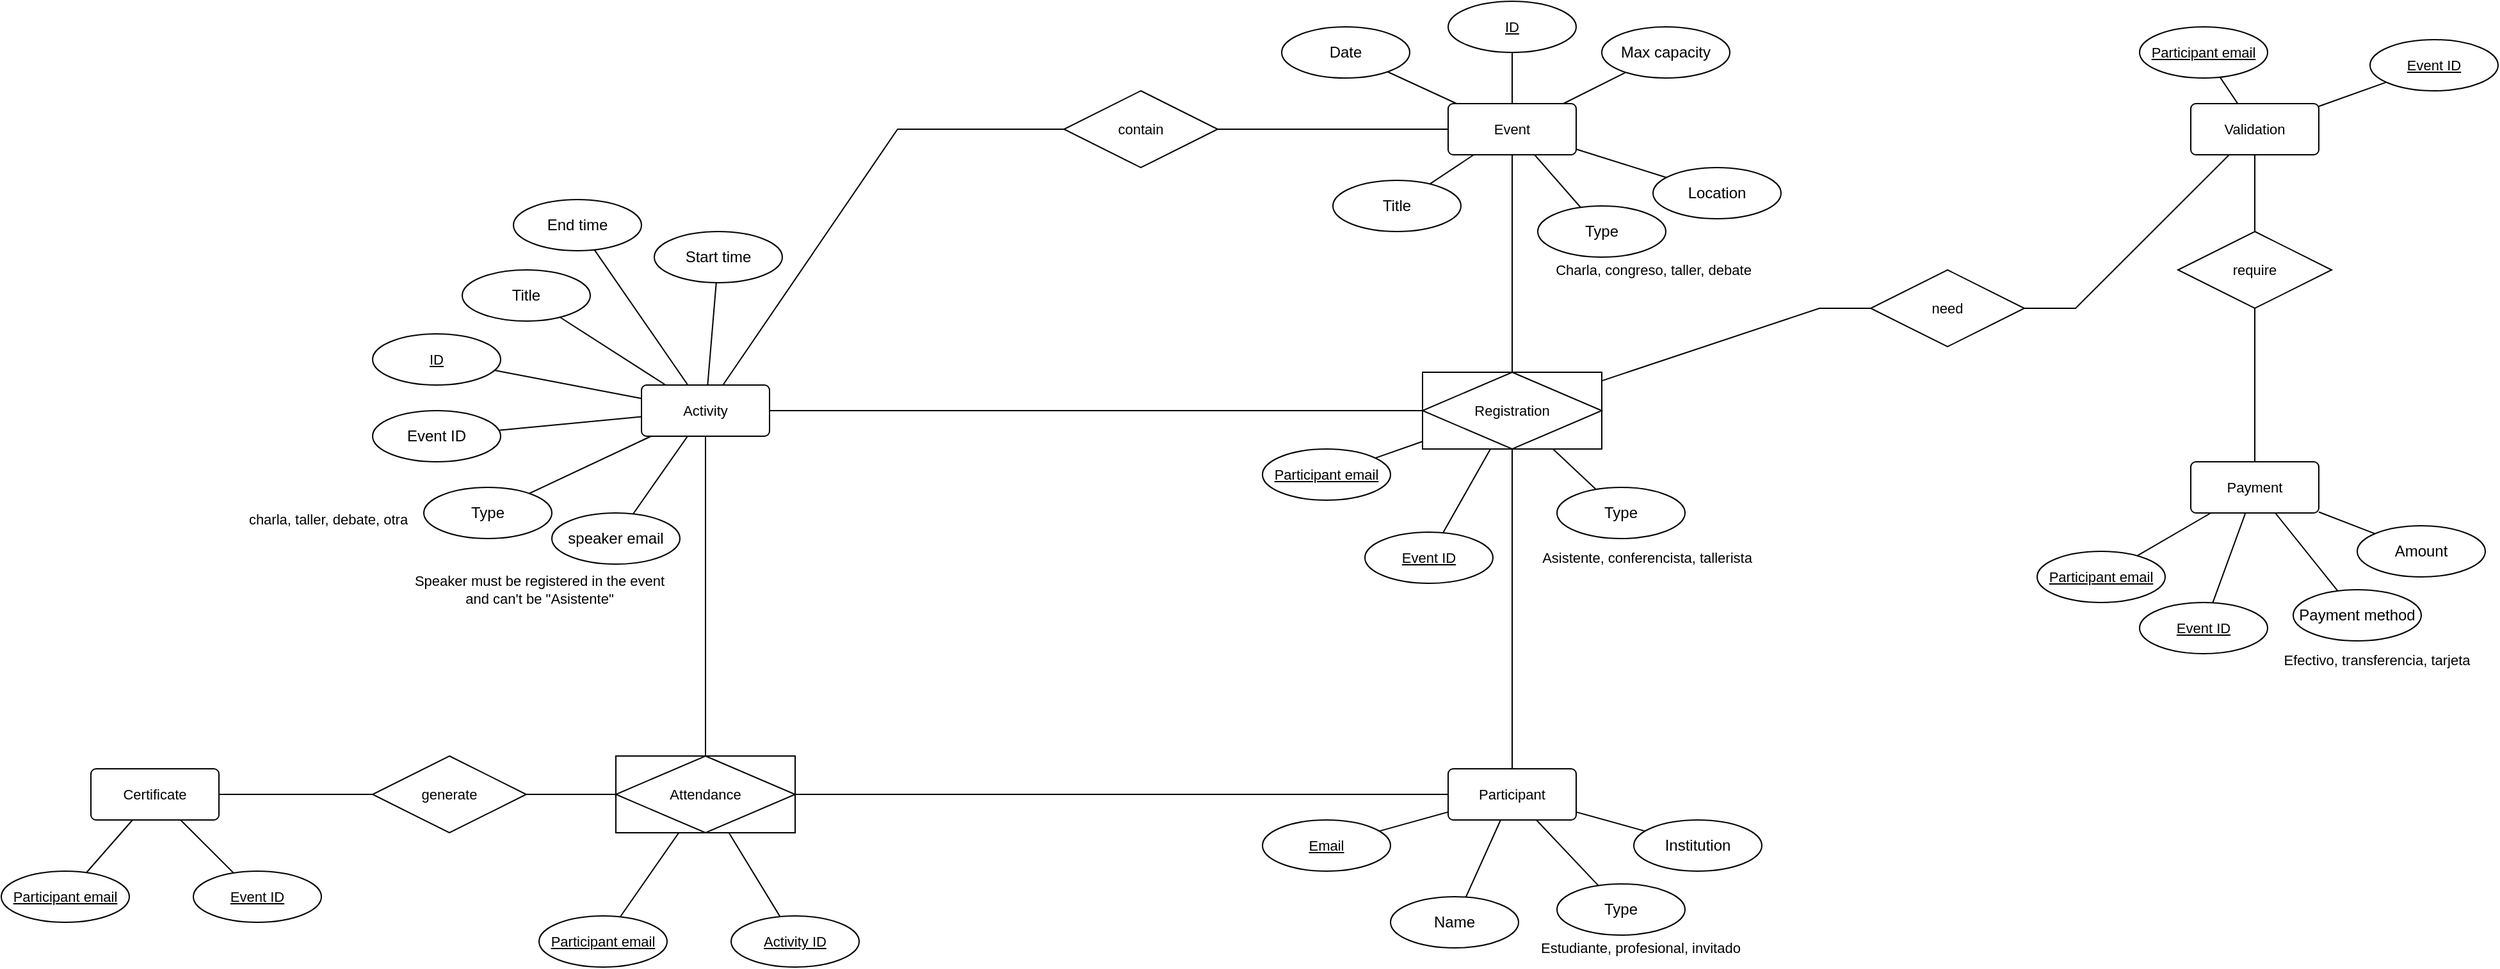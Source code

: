 <mxfile version="28.0.7">
  <diagram name="Page-1" id="Zs8JLqXkWS_fKTMOKzi8">
    <mxGraphModel dx="3380" dy="1585" grid="1" gridSize="10" guides="1" tooltips="1" connect="1" arrows="1" fold="1" page="0" pageScale="1" pageWidth="850" pageHeight="1100" background="none" math="0" shadow="0">
      <root>
        <mxCell id="0" />
        <mxCell id="1" parent="0" />
        <mxCell id="apZ8fM4jxQRGSBfBGcnw-9" value="" style="edgeStyle=none;shape=connector;rounded=0;orthogonalLoop=1;jettySize=auto;html=1;strokeColor=default;align=center;verticalAlign=middle;fontFamily=Helvetica;fontSize=11;fontColor=default;labelBackgroundColor=default;endArrow=none;endFill=0;" parent="1" source="WImfU_dd1n3G5y7PO6gI-1" target="apZ8fM4jxQRGSBfBGcnw-15" edge="1">
          <mxGeometry relative="1" as="geometry">
            <mxPoint x="48.54" y="-40" as="targetPoint" />
          </mxGeometry>
        </mxCell>
        <mxCell id="WImfU_dd1n3G5y7PO6gI-1" value="Title" style="ellipse;whiteSpace=wrap;html=1;align=center;" parent="1" vertex="1">
          <mxGeometry x="-90" y="-20" width="100" height="40" as="geometry" />
        </mxCell>
        <mxCell id="apZ8fM4jxQRGSBfBGcnw-7" style="rounded=0;orthogonalLoop=1;jettySize=auto;html=1;endArrow=none;endFill=0;" parent="1" source="apZ8fM4jxQRGSBfBGcnw-2" target="apZ8fM4jxQRGSBfBGcnw-15" edge="1">
          <mxGeometry relative="1" as="geometry">
            <mxPoint x="28.182" y="-40" as="targetPoint" />
          </mxGeometry>
        </mxCell>
        <mxCell id="apZ8fM4jxQRGSBfBGcnw-2" value="Date" style="ellipse;whiteSpace=wrap;html=1;align=center;" parent="1" vertex="1">
          <mxGeometry x="-130" y="-140" width="100" height="40" as="geometry" />
        </mxCell>
        <mxCell id="apZ8fM4jxQRGSBfBGcnw-10" style="edgeStyle=none;shape=connector;rounded=0;orthogonalLoop=1;jettySize=auto;html=1;strokeColor=default;align=center;verticalAlign=middle;fontFamily=Helvetica;fontSize=11;fontColor=default;labelBackgroundColor=default;endArrow=none;endFill=0;" parent="1" source="apZ8fM4jxQRGSBfBGcnw-3" target="apZ8fM4jxQRGSBfBGcnw-15" edge="1">
          <mxGeometry relative="1" as="geometry">
            <mxPoint x="65.385" y="-40" as="targetPoint" />
          </mxGeometry>
        </mxCell>
        <mxCell id="apZ8fM4jxQRGSBfBGcnw-3" value="Type" style="ellipse;whiteSpace=wrap;html=1;align=center;" parent="1" vertex="1">
          <mxGeometry x="70" width="100" height="40" as="geometry" />
        </mxCell>
        <mxCell id="apZ8fM4jxQRGSBfBGcnw-11" style="edgeStyle=none;shape=connector;rounded=0;orthogonalLoop=1;jettySize=auto;html=1;strokeColor=default;align=center;verticalAlign=middle;fontFamily=Helvetica;fontSize=11;fontColor=default;labelBackgroundColor=default;endArrow=none;endFill=0;" parent="1" source="apZ8fM4jxQRGSBfBGcnw-4" target="apZ8fM4jxQRGSBfBGcnw-15" edge="1">
          <mxGeometry relative="1" as="geometry">
            <mxPoint x="92.5" y="-40" as="targetPoint" />
          </mxGeometry>
        </mxCell>
        <mxCell id="apZ8fM4jxQRGSBfBGcnw-4" value="Location" style="ellipse;whiteSpace=wrap;html=1;align=center;" parent="1" vertex="1">
          <mxGeometry x="160" y="-30" width="100" height="40" as="geometry" />
        </mxCell>
        <mxCell id="apZ8fM4jxQRGSBfBGcnw-12" style="edgeStyle=none;shape=connector;rounded=0;orthogonalLoop=1;jettySize=auto;html=1;strokeColor=default;align=center;verticalAlign=middle;fontFamily=Helvetica;fontSize=11;fontColor=default;labelBackgroundColor=default;endArrow=none;endFill=0;" parent="1" source="apZ8fM4jxQRGSBfBGcnw-5" target="apZ8fM4jxQRGSBfBGcnw-15" edge="1">
          <mxGeometry relative="1" as="geometry">
            <mxPoint x="100" y="-54.444" as="targetPoint" />
          </mxGeometry>
        </mxCell>
        <mxCell id="apZ8fM4jxQRGSBfBGcnw-5" value="Max capacity" style="ellipse;whiteSpace=wrap;html=1;align=center;" parent="1" vertex="1">
          <mxGeometry x="120" y="-140" width="100" height="40" as="geometry" />
        </mxCell>
        <mxCell id="apZ8fM4jxQRGSBfBGcnw-14" style="edgeStyle=none;shape=connector;rounded=0;orthogonalLoop=1;jettySize=auto;html=1;strokeColor=default;align=center;verticalAlign=middle;fontFamily=Helvetica;fontSize=11;fontColor=default;labelBackgroundColor=default;endArrow=none;endFill=0;" parent="1" source="apZ8fM4jxQRGSBfBGcnw-13" target="apZ8fM4jxQRGSBfBGcnw-15" edge="1">
          <mxGeometry relative="1" as="geometry">
            <mxPoint y="-44.211" as="targetPoint" />
          </mxGeometry>
        </mxCell>
        <mxCell id="apZ8fM4jxQRGSBfBGcnw-13" value="ID" style="ellipse;whiteSpace=wrap;html=1;align=center;fontStyle=4;fontFamily=Helvetica;fontSize=11;fontColor=default;labelBackgroundColor=default;" parent="1" vertex="1">
          <mxGeometry y="-160" width="100" height="40" as="geometry" />
        </mxCell>
        <mxCell id="apZ8fM4jxQRGSBfBGcnw-15" value="Event" style="rounded=1;arcSize=10;whiteSpace=wrap;html=1;align=center;fontFamily=Helvetica;fontSize=11;fontColor=default;labelBackgroundColor=default;" parent="1" vertex="1">
          <mxGeometry y="-80" width="100" height="40" as="geometry" />
        </mxCell>
        <mxCell id="SspQMUooTmGPFG4ViaUb-3" style="edgeStyle=none;shape=connector;rounded=0;orthogonalLoop=1;jettySize=auto;html=1;strokeColor=default;align=center;verticalAlign=middle;fontFamily=Helvetica;fontSize=11;fontColor=default;labelBackgroundColor=default;endArrow=none;endFill=0;" edge="1" parent="1" source="apZ8fM4jxQRGSBfBGcnw-16" target="SspQMUooTmGPFG4ViaUb-5">
          <mxGeometry relative="1" as="geometry">
            <mxPoint x="-233.38" y="478.31" as="targetPoint" />
          </mxGeometry>
        </mxCell>
        <mxCell id="SspQMUooTmGPFG4ViaUb-12" style="edgeStyle=none;shape=connector;rounded=0;orthogonalLoop=1;jettySize=auto;html=1;strokeColor=default;align=center;verticalAlign=middle;fontFamily=Helvetica;fontSize=11;fontColor=default;labelBackgroundColor=default;endArrow=none;endFill=0;" edge="1" parent="1" source="apZ8fM4jxQRGSBfBGcnw-16" target="apZ8fM4jxQRGSBfBGcnw-33">
          <mxGeometry relative="1" as="geometry" />
        </mxCell>
        <mxCell id="apZ8fM4jxQRGSBfBGcnw-16" value="Participant" style="rounded=1;arcSize=10;whiteSpace=wrap;html=1;align=center;fontFamily=Helvetica;fontSize=11;fontColor=default;labelBackgroundColor=default;" parent="1" vertex="1">
          <mxGeometry y="440" width="100" height="40" as="geometry" />
        </mxCell>
        <mxCell id="apZ8fM4jxQRGSBfBGcnw-20" style="edgeStyle=none;shape=connector;rounded=0;orthogonalLoop=1;jettySize=auto;html=1;strokeColor=default;align=center;verticalAlign=middle;fontFamily=Helvetica;fontSize=11;fontColor=default;labelBackgroundColor=default;endArrow=none;endFill=0;" parent="1" source="apZ8fM4jxQRGSBfBGcnw-17" target="apZ8fM4jxQRGSBfBGcnw-16" edge="1">
          <mxGeometry relative="1" as="geometry" />
        </mxCell>
        <mxCell id="apZ8fM4jxQRGSBfBGcnw-17" value="Email" style="ellipse;whiteSpace=wrap;html=1;align=center;fontStyle=4;fontFamily=Helvetica;fontSize=11;fontColor=default;labelBackgroundColor=default;" parent="1" vertex="1">
          <mxGeometry x="-145" y="480" width="100" height="40" as="geometry" />
        </mxCell>
        <mxCell id="apZ8fM4jxQRGSBfBGcnw-19" style="edgeStyle=none;shape=connector;rounded=0;orthogonalLoop=1;jettySize=auto;html=1;strokeColor=default;align=center;verticalAlign=middle;fontFamily=Helvetica;fontSize=11;fontColor=default;labelBackgroundColor=default;endArrow=none;endFill=0;" parent="1" source="apZ8fM4jxQRGSBfBGcnw-18" target="apZ8fM4jxQRGSBfBGcnw-16" edge="1">
          <mxGeometry relative="1" as="geometry" />
        </mxCell>
        <mxCell id="apZ8fM4jxQRGSBfBGcnw-18" value="Type" style="ellipse;whiteSpace=wrap;html=1;align=center;" parent="1" vertex="1">
          <mxGeometry x="85" y="530" width="100" height="40" as="geometry" />
        </mxCell>
        <mxCell id="apZ8fM4jxQRGSBfBGcnw-25" value="" style="edgeStyle=none;shape=connector;rounded=0;orthogonalLoop=1;jettySize=auto;html=1;strokeColor=default;align=center;verticalAlign=middle;fontFamily=Helvetica;fontSize=11;fontColor=default;labelBackgroundColor=default;endArrow=none;endFill=0;" parent="1" source="apZ8fM4jxQRGSBfBGcnw-21" target="apZ8fM4jxQRGSBfBGcnw-16" edge="1">
          <mxGeometry relative="1" as="geometry" />
        </mxCell>
        <mxCell id="apZ8fM4jxQRGSBfBGcnw-21" value="Institution" style="ellipse;whiteSpace=wrap;html=1;align=center;" parent="1" vertex="1">
          <mxGeometry x="145" y="480" width="100" height="40" as="geometry" />
        </mxCell>
        <mxCell id="apZ8fM4jxQRGSBfBGcnw-23" value="" style="edgeStyle=none;shape=connector;rounded=0;orthogonalLoop=1;jettySize=auto;html=1;strokeColor=default;align=center;verticalAlign=middle;fontFamily=Helvetica;fontSize=11;fontColor=default;labelBackgroundColor=default;endArrow=none;endFill=0;" parent="1" source="apZ8fM4jxQRGSBfBGcnw-22" target="apZ8fM4jxQRGSBfBGcnw-16" edge="1">
          <mxGeometry relative="1" as="geometry" />
        </mxCell>
        <mxCell id="apZ8fM4jxQRGSBfBGcnw-22" value="Name" style="ellipse;whiteSpace=wrap;html=1;align=center;" parent="1" vertex="1">
          <mxGeometry x="-45" y="540" width="100" height="40" as="geometry" />
        </mxCell>
        <mxCell id="apZ8fM4jxQRGSBfBGcnw-29" style="edgeStyle=none;shape=connector;rounded=0;orthogonalLoop=1;jettySize=auto;html=1;strokeColor=default;align=center;verticalAlign=middle;fontFamily=Helvetica;fontSize=11;fontColor=default;labelBackgroundColor=default;endArrow=none;endFill=0;" parent="1" source="apZ8fM4jxQRGSBfBGcnw-27" target="apZ8fM4jxQRGSBfBGcnw-33" edge="1">
          <mxGeometry relative="1" as="geometry">
            <mxPoint x="-7.5" y="298.519" as="targetPoint" />
          </mxGeometry>
        </mxCell>
        <mxCell id="apZ8fM4jxQRGSBfBGcnw-27" value="Participant email" style="ellipse;whiteSpace=wrap;html=1;align=center;fontStyle=4;fontFamily=Helvetica;fontSize=11;fontColor=default;labelBackgroundColor=default;" parent="1" vertex="1">
          <mxGeometry x="-145" y="190" width="100" height="40" as="geometry" />
        </mxCell>
        <mxCell id="apZ8fM4jxQRGSBfBGcnw-30" style="edgeStyle=none;shape=connector;rounded=0;orthogonalLoop=1;jettySize=auto;html=1;strokeColor=default;align=center;verticalAlign=middle;fontFamily=Helvetica;fontSize=11;fontColor=default;labelBackgroundColor=default;endArrow=none;endFill=0;" parent="1" source="apZ8fM4jxQRGSBfBGcnw-28" target="apZ8fM4jxQRGSBfBGcnw-33" edge="1">
          <mxGeometry relative="1" as="geometry">
            <mxPoint x="42.5" y="300" as="targetPoint" />
          </mxGeometry>
        </mxCell>
        <mxCell id="apZ8fM4jxQRGSBfBGcnw-28" value="Event ID" style="ellipse;whiteSpace=wrap;html=1;align=center;fontStyle=4;fontFamily=Helvetica;fontSize=11;fontColor=default;labelBackgroundColor=default;" parent="1" vertex="1">
          <mxGeometry x="-65" y="255" width="100" height="40" as="geometry" />
        </mxCell>
        <mxCell id="apZ8fM4jxQRGSBfBGcnw-32" style="edgeStyle=none;shape=connector;rounded=0;orthogonalLoop=1;jettySize=auto;html=1;strokeColor=default;align=center;verticalAlign=middle;fontFamily=Helvetica;fontSize=11;fontColor=default;labelBackgroundColor=default;endArrow=none;endFill=0;" parent="1" source="apZ8fM4jxQRGSBfBGcnw-31" target="apZ8fM4jxQRGSBfBGcnw-33" edge="1">
          <mxGeometry relative="1" as="geometry">
            <mxPoint x="92.5" y="294.286" as="targetPoint" />
          </mxGeometry>
        </mxCell>
        <mxCell id="apZ8fM4jxQRGSBfBGcnw-31" value="Type" style="ellipse;whiteSpace=wrap;html=1;align=center;" parent="1" vertex="1">
          <mxGeometry x="85" y="220" width="100" height="40" as="geometry" />
        </mxCell>
        <mxCell id="SspQMUooTmGPFG4ViaUb-13" style="edgeStyle=none;shape=connector;rounded=0;orthogonalLoop=1;jettySize=auto;html=1;strokeColor=default;align=center;verticalAlign=middle;fontFamily=Helvetica;fontSize=11;fontColor=default;labelBackgroundColor=default;endArrow=none;endFill=0;" edge="1" parent="1" source="apZ8fM4jxQRGSBfBGcnw-33" target="apZ8fM4jxQRGSBfBGcnw-15">
          <mxGeometry relative="1" as="geometry" />
        </mxCell>
        <mxCell id="SspQMUooTmGPFG4ViaUb-20" style="edgeStyle=none;shape=connector;rounded=0;orthogonalLoop=1;jettySize=auto;html=1;strokeColor=default;align=center;verticalAlign=middle;fontFamily=Helvetica;fontSize=11;fontColor=default;labelBackgroundColor=default;endArrow=none;endFill=0;" edge="1" parent="1" source="apZ8fM4jxQRGSBfBGcnw-33" target="SspQMUooTmGPFG4ViaUb-18">
          <mxGeometry relative="1" as="geometry">
            <Array as="points">
              <mxPoint x="290" y="80" />
            </Array>
          </mxGeometry>
        </mxCell>
        <mxCell id="apZ8fM4jxQRGSBfBGcnw-33" value="Registration" style="shape=associativeEntity;whiteSpace=wrap;html=1;align=center;fontFamily=Helvetica;fontSize=11;fontColor=default;labelBackgroundColor=default;" parent="1" vertex="1">
          <mxGeometry x="-20" y="130" width="140" height="60" as="geometry" />
        </mxCell>
        <mxCell id="apZ8fM4jxQRGSBfBGcnw-34" value="Payment" style="rounded=1;arcSize=10;whiteSpace=wrap;html=1;align=center;fontFamily=Helvetica;fontSize=11;fontColor=default;labelBackgroundColor=default;" parent="1" vertex="1">
          <mxGeometry x="580" y="200" width="100" height="40" as="geometry" />
        </mxCell>
        <mxCell id="apZ8fM4jxQRGSBfBGcnw-36" style="edgeStyle=none;shape=connector;rounded=0;orthogonalLoop=1;jettySize=auto;html=1;strokeColor=default;align=center;verticalAlign=middle;fontFamily=Helvetica;fontSize=11;fontColor=default;labelBackgroundColor=default;endArrow=none;endFill=0;" parent="1" source="apZ8fM4jxQRGSBfBGcnw-35" target="apZ8fM4jxQRGSBfBGcnw-34" edge="1">
          <mxGeometry relative="1" as="geometry" />
        </mxCell>
        <mxCell id="apZ8fM4jxQRGSBfBGcnw-35" value="Participant email" style="ellipse;whiteSpace=wrap;html=1;align=center;fontStyle=4;fontFamily=Helvetica;fontSize=11;fontColor=default;labelBackgroundColor=default;" parent="1" vertex="1">
          <mxGeometry x="460" y="270" width="100" height="40" as="geometry" />
        </mxCell>
        <mxCell id="apZ8fM4jxQRGSBfBGcnw-38" style="edgeStyle=none;shape=connector;rounded=0;orthogonalLoop=1;jettySize=auto;html=1;strokeColor=default;align=center;verticalAlign=middle;fontFamily=Helvetica;fontSize=11;fontColor=default;labelBackgroundColor=default;endArrow=none;endFill=0;" parent="1" source="apZ8fM4jxQRGSBfBGcnw-37" target="apZ8fM4jxQRGSBfBGcnw-34" edge="1">
          <mxGeometry relative="1" as="geometry" />
        </mxCell>
        <mxCell id="apZ8fM4jxQRGSBfBGcnw-37" value="Event ID" style="ellipse;whiteSpace=wrap;html=1;align=center;fontStyle=4;fontFamily=Helvetica;fontSize=11;fontColor=default;labelBackgroundColor=default;" parent="1" vertex="1">
          <mxGeometry x="540" y="310" width="100" height="40" as="geometry" />
        </mxCell>
        <mxCell id="apZ8fM4jxQRGSBfBGcnw-40" style="edgeStyle=none;shape=connector;rounded=0;orthogonalLoop=1;jettySize=auto;html=1;strokeColor=default;align=center;verticalAlign=middle;fontFamily=Helvetica;fontSize=11;fontColor=default;labelBackgroundColor=default;endArrow=none;endFill=0;" parent="1" source="apZ8fM4jxQRGSBfBGcnw-39" target="apZ8fM4jxQRGSBfBGcnw-34" edge="1">
          <mxGeometry relative="1" as="geometry" />
        </mxCell>
        <mxCell id="apZ8fM4jxQRGSBfBGcnw-39" value="Payment method" style="ellipse;whiteSpace=wrap;html=1;align=center;" parent="1" vertex="1">
          <mxGeometry x="660" y="300" width="100" height="40" as="geometry" />
        </mxCell>
        <mxCell id="apZ8fM4jxQRGSBfBGcnw-42" value="" style="edgeStyle=none;shape=connector;rounded=0;orthogonalLoop=1;jettySize=auto;html=1;strokeColor=default;align=center;verticalAlign=middle;fontFamily=Helvetica;fontSize=11;fontColor=default;labelBackgroundColor=default;endArrow=none;endFill=0;" parent="1" source="apZ8fM4jxQRGSBfBGcnw-41" target="apZ8fM4jxQRGSBfBGcnw-34" edge="1">
          <mxGeometry relative="1" as="geometry" />
        </mxCell>
        <mxCell id="apZ8fM4jxQRGSBfBGcnw-41" value="Amount" style="ellipse;whiteSpace=wrap;html=1;align=center;" parent="1" vertex="1">
          <mxGeometry x="710" y="250" width="100" height="40" as="geometry" />
        </mxCell>
        <mxCell id="SspQMUooTmGPFG4ViaUb-23" style="edgeStyle=none;shape=connector;rounded=0;orthogonalLoop=1;jettySize=auto;html=1;strokeColor=default;align=center;verticalAlign=middle;fontFamily=Helvetica;fontSize=11;fontColor=default;labelBackgroundColor=default;endArrow=none;endFill=0;" edge="1" parent="1" source="apZ8fM4jxQRGSBfBGcnw-43" target="SspQMUooTmGPFG4ViaUb-24">
          <mxGeometry relative="1" as="geometry">
            <mxPoint x="480" as="targetPoint" />
          </mxGeometry>
        </mxCell>
        <mxCell id="apZ8fM4jxQRGSBfBGcnw-43" value="Validation" style="rounded=1;arcSize=10;whiteSpace=wrap;html=1;align=center;fontFamily=Helvetica;fontSize=11;fontColor=default;labelBackgroundColor=default;" parent="1" vertex="1">
          <mxGeometry x="580" y="-80" width="100" height="40" as="geometry" />
        </mxCell>
        <mxCell id="apZ8fM4jxQRGSBfBGcnw-44" style="edgeStyle=none;shape=connector;rounded=0;orthogonalLoop=1;jettySize=auto;html=1;strokeColor=default;align=center;verticalAlign=middle;fontFamily=Helvetica;fontSize=11;fontColor=default;labelBackgroundColor=default;endArrow=none;endFill=0;" parent="1" source="apZ8fM4jxQRGSBfBGcnw-45" target="apZ8fM4jxQRGSBfBGcnw-43" edge="1">
          <mxGeometry relative="1" as="geometry" />
        </mxCell>
        <mxCell id="apZ8fM4jxQRGSBfBGcnw-45" value="Participant email" style="ellipse;whiteSpace=wrap;html=1;align=center;fontStyle=4;fontFamily=Helvetica;fontSize=11;fontColor=default;labelBackgroundColor=default;" parent="1" vertex="1">
          <mxGeometry x="540" y="-140" width="100" height="40" as="geometry" />
        </mxCell>
        <mxCell id="apZ8fM4jxQRGSBfBGcnw-46" style="edgeStyle=none;shape=connector;rounded=0;orthogonalLoop=1;jettySize=auto;html=1;strokeColor=default;align=center;verticalAlign=middle;fontFamily=Helvetica;fontSize=11;fontColor=default;labelBackgroundColor=default;endArrow=none;endFill=0;" parent="1" source="apZ8fM4jxQRGSBfBGcnw-47" target="apZ8fM4jxQRGSBfBGcnw-43" edge="1">
          <mxGeometry relative="1" as="geometry" />
        </mxCell>
        <mxCell id="apZ8fM4jxQRGSBfBGcnw-47" value="Event ID" style="ellipse;whiteSpace=wrap;html=1;align=center;fontStyle=4;fontFamily=Helvetica;fontSize=11;fontColor=default;labelBackgroundColor=default;" parent="1" vertex="1">
          <mxGeometry x="720" y="-130" width="100" height="40" as="geometry" />
        </mxCell>
        <mxCell id="apZ8fM4jxQRGSBfBGcnw-52" value="" style="edgeStyle=none;shape=connector;rounded=0;orthogonalLoop=1;jettySize=auto;html=1;strokeColor=default;align=center;verticalAlign=middle;fontFamily=Helvetica;fontSize=11;fontColor=default;labelBackgroundColor=default;endArrow=none;endFill=0;" parent="1" source="apZ8fM4jxQRGSBfBGcnw-53" target="apZ8fM4jxQRGSBfBGcnw-64" edge="1">
          <mxGeometry relative="1" as="geometry">
            <mxPoint x="-581.46" y="180" as="targetPoint" />
          </mxGeometry>
        </mxCell>
        <mxCell id="apZ8fM4jxQRGSBfBGcnw-53" value="Title" style="ellipse;whiteSpace=wrap;html=1;align=center;" parent="1" vertex="1">
          <mxGeometry x="-770" y="50" width="100" height="40" as="geometry" />
        </mxCell>
        <mxCell id="apZ8fM4jxQRGSBfBGcnw-54" style="rounded=0;orthogonalLoop=1;jettySize=auto;html=1;endArrow=none;endFill=0;" parent="1" source="apZ8fM4jxQRGSBfBGcnw-72" target="apZ8fM4jxQRGSBfBGcnw-64" edge="1">
          <mxGeometry relative="1" as="geometry">
            <mxPoint x="-601.818" y="180" as="targetPoint" />
            <mxPoint x="-711.132" y="233.67" as="sourcePoint" />
          </mxGeometry>
        </mxCell>
        <mxCell id="apZ8fM4jxQRGSBfBGcnw-56" style="edgeStyle=none;shape=connector;rounded=0;orthogonalLoop=1;jettySize=auto;html=1;strokeColor=default;align=center;verticalAlign=middle;fontFamily=Helvetica;fontSize=11;fontColor=default;labelBackgroundColor=default;endArrow=none;endFill=0;" parent="1" source="apZ8fM4jxQRGSBfBGcnw-57" target="apZ8fM4jxQRGSBfBGcnw-64" edge="1">
          <mxGeometry relative="1" as="geometry">
            <mxPoint x="-564.615" y="180" as="targetPoint" />
          </mxGeometry>
        </mxCell>
        <mxCell id="apZ8fM4jxQRGSBfBGcnw-57" value="Type" style="ellipse;whiteSpace=wrap;html=1;align=center;" parent="1" vertex="1">
          <mxGeometry x="-800" y="220" width="100" height="40" as="geometry" />
        </mxCell>
        <mxCell id="apZ8fM4jxQRGSBfBGcnw-58" style="edgeStyle=none;shape=connector;rounded=0;orthogonalLoop=1;jettySize=auto;html=1;strokeColor=default;align=center;verticalAlign=middle;fontFamily=Helvetica;fontSize=11;fontColor=default;labelBackgroundColor=default;endArrow=none;endFill=0;" parent="1" source="apZ8fM4jxQRGSBfBGcnw-59" target="apZ8fM4jxQRGSBfBGcnw-64" edge="1">
          <mxGeometry relative="1" as="geometry">
            <mxPoint x="-537.5" y="180" as="targetPoint" />
          </mxGeometry>
        </mxCell>
        <mxCell id="apZ8fM4jxQRGSBfBGcnw-59" value="speaker email" style="ellipse;whiteSpace=wrap;html=1;align=center;" parent="1" vertex="1">
          <mxGeometry x="-700" y="240" width="100" height="40" as="geometry" />
        </mxCell>
        <mxCell id="apZ8fM4jxQRGSBfBGcnw-62" style="edgeStyle=none;shape=connector;rounded=0;orthogonalLoop=1;jettySize=auto;html=1;strokeColor=default;align=center;verticalAlign=middle;fontFamily=Helvetica;fontSize=11;fontColor=default;labelBackgroundColor=default;endArrow=none;endFill=0;" parent="1" source="apZ8fM4jxQRGSBfBGcnw-63" target="apZ8fM4jxQRGSBfBGcnw-64" edge="1">
          <mxGeometry relative="1" as="geometry">
            <mxPoint x="-630" y="175.789" as="targetPoint" />
          </mxGeometry>
        </mxCell>
        <mxCell id="apZ8fM4jxQRGSBfBGcnw-63" value="ID" style="ellipse;whiteSpace=wrap;html=1;align=center;fontStyle=4;fontFamily=Helvetica;fontSize=11;fontColor=default;labelBackgroundColor=default;" parent="1" vertex="1">
          <mxGeometry x="-840" y="100" width="100" height="40" as="geometry" />
        </mxCell>
        <mxCell id="SspQMUooTmGPFG4ViaUb-1" style="rounded=0;orthogonalLoop=1;jettySize=auto;html=1;endArrow=none;endFill=0;" edge="1" parent="1" source="apZ8fM4jxQRGSBfBGcnw-64" target="apZ8fM4jxQRGSBfBGcnw-33">
          <mxGeometry relative="1" as="geometry" />
        </mxCell>
        <mxCell id="apZ8fM4jxQRGSBfBGcnw-64" value="Activity" style="rounded=1;arcSize=10;whiteSpace=wrap;html=1;align=center;fontFamily=Helvetica;fontSize=11;fontColor=default;labelBackgroundColor=default;" parent="1" vertex="1">
          <mxGeometry x="-630" y="140" width="100" height="40" as="geometry" />
        </mxCell>
        <mxCell id="apZ8fM4jxQRGSBfBGcnw-67" value="" style="edgeStyle=none;shape=connector;rounded=0;orthogonalLoop=1;jettySize=auto;html=1;strokeColor=default;align=center;verticalAlign=middle;fontFamily=Helvetica;fontSize=11;fontColor=default;labelBackgroundColor=default;endArrow=none;endFill=0;" parent="1" source="apZ8fM4jxQRGSBfBGcnw-66" target="apZ8fM4jxQRGSBfBGcnw-64" edge="1">
          <mxGeometry relative="1" as="geometry" />
        </mxCell>
        <mxCell id="apZ8fM4jxQRGSBfBGcnw-66" value="Start time" style="ellipse;whiteSpace=wrap;html=1;align=center;" parent="1" vertex="1">
          <mxGeometry x="-620" y="20" width="100" height="40" as="geometry" />
        </mxCell>
        <mxCell id="apZ8fM4jxQRGSBfBGcnw-69" value="" style="edgeStyle=none;shape=connector;rounded=0;orthogonalLoop=1;jettySize=auto;html=1;strokeColor=default;align=center;verticalAlign=middle;fontFamily=Helvetica;fontSize=11;fontColor=default;labelBackgroundColor=default;endArrow=none;endFill=0;" parent="1" source="apZ8fM4jxQRGSBfBGcnw-68" target="apZ8fM4jxQRGSBfBGcnw-64" edge="1">
          <mxGeometry relative="1" as="geometry" />
        </mxCell>
        <mxCell id="apZ8fM4jxQRGSBfBGcnw-68" value="End time" style="ellipse;whiteSpace=wrap;html=1;align=center;" parent="1" vertex="1">
          <mxGeometry x="-730" y="-5" width="100" height="40" as="geometry" />
        </mxCell>
        <mxCell id="apZ8fM4jxQRGSBfBGcnw-71" value="Speaker must be registered in the event&lt;div&gt;and can&#39;t be &quot;Asistente&quot;&lt;/div&gt;" style="text;html=1;align=center;verticalAlign=middle;resizable=0;points=[];autosize=1;strokeColor=none;fillColor=none;fontFamily=Helvetica;fontSize=11;fontColor=default;labelBackgroundColor=default;" parent="1" vertex="1">
          <mxGeometry x="-820" y="280" width="220" height="40" as="geometry" />
        </mxCell>
        <mxCell id="apZ8fM4jxQRGSBfBGcnw-72" value="Event ID" style="ellipse;whiteSpace=wrap;html=1;align=center;" parent="1" vertex="1">
          <mxGeometry x="-840" y="160" width="100" height="40" as="geometry" />
        </mxCell>
        <mxCell id="apZ8fM4jxQRGSBfBGcnw-76" style="edgeStyle=none;shape=connector;rounded=0;orthogonalLoop=1;jettySize=auto;html=1;strokeColor=default;align=center;verticalAlign=middle;fontFamily=Helvetica;fontSize=11;fontColor=default;labelBackgroundColor=default;endArrow=none;endFill=0;" parent="1" source="apZ8fM4jxQRGSBfBGcnw-73" target="SspQMUooTmGPFG4ViaUb-5" edge="1">
          <mxGeometry relative="1" as="geometry">
            <mxPoint x="-547.778" y="510" as="targetPoint" />
          </mxGeometry>
        </mxCell>
        <mxCell id="apZ8fM4jxQRGSBfBGcnw-73" value="Participant email" style="ellipse;whiteSpace=wrap;html=1;align=center;fontStyle=4;fontFamily=Helvetica;fontSize=11;fontColor=default;labelBackgroundColor=default;" parent="1" vertex="1">
          <mxGeometry x="-710" y="555" width="100" height="40" as="geometry" />
        </mxCell>
        <mxCell id="apZ8fM4jxQRGSBfBGcnw-75" style="edgeStyle=none;shape=connector;rounded=0;orthogonalLoop=1;jettySize=auto;html=1;strokeColor=default;align=center;verticalAlign=middle;fontFamily=Helvetica;fontSize=11;fontColor=default;labelBackgroundColor=default;endArrow=none;endFill=0;" parent="1" source="apZ8fM4jxQRGSBfBGcnw-74" target="SspQMUooTmGPFG4ViaUb-5" edge="1">
          <mxGeometry relative="1" as="geometry">
            <mxPoint x="-516.667" y="510" as="targetPoint" />
          </mxGeometry>
        </mxCell>
        <mxCell id="apZ8fM4jxQRGSBfBGcnw-74" value="Activity ID" style="ellipse;whiteSpace=wrap;html=1;align=center;fontStyle=4;fontFamily=Helvetica;fontSize=11;fontColor=default;labelBackgroundColor=default;" parent="1" vertex="1">
          <mxGeometry x="-560" y="555" width="100" height="40" as="geometry" />
        </mxCell>
        <mxCell id="apZ8fM4jxQRGSBfBGcnw-77" value="Certificate" style="rounded=1;arcSize=10;whiteSpace=wrap;html=1;align=center;fontFamily=Helvetica;fontSize=11;fontColor=default;labelBackgroundColor=default;" parent="1" vertex="1">
          <mxGeometry x="-1060" y="440" width="100" height="40" as="geometry" />
        </mxCell>
        <mxCell id="apZ8fM4jxQRGSBfBGcnw-79" style="edgeStyle=none;shape=connector;rounded=0;orthogonalLoop=1;jettySize=auto;html=1;strokeColor=default;align=center;verticalAlign=middle;fontFamily=Helvetica;fontSize=11;fontColor=default;labelBackgroundColor=default;endArrow=none;endFill=0;" parent="1" source="apZ8fM4jxQRGSBfBGcnw-78" target="apZ8fM4jxQRGSBfBGcnw-77" edge="1">
          <mxGeometry relative="1" as="geometry" />
        </mxCell>
        <mxCell id="apZ8fM4jxQRGSBfBGcnw-78" value="Participant email" style="ellipse;whiteSpace=wrap;html=1;align=center;fontStyle=4;fontFamily=Helvetica;fontSize=11;fontColor=default;labelBackgroundColor=default;" parent="1" vertex="1">
          <mxGeometry x="-1130" y="520" width="100" height="40" as="geometry" />
        </mxCell>
        <mxCell id="apZ8fM4jxQRGSBfBGcnw-81" style="edgeStyle=none;shape=connector;rounded=0;orthogonalLoop=1;jettySize=auto;html=1;strokeColor=default;align=center;verticalAlign=middle;fontFamily=Helvetica;fontSize=11;fontColor=default;labelBackgroundColor=default;endArrow=none;endFill=0;" parent="1" source="apZ8fM4jxQRGSBfBGcnw-80" target="apZ8fM4jxQRGSBfBGcnw-77" edge="1">
          <mxGeometry relative="1" as="geometry" />
        </mxCell>
        <mxCell id="apZ8fM4jxQRGSBfBGcnw-80" value="Event ID" style="ellipse;whiteSpace=wrap;html=1;align=center;fontStyle=4;fontFamily=Helvetica;fontSize=11;fontColor=default;labelBackgroundColor=default;" parent="1" vertex="1">
          <mxGeometry x="-980" y="520" width="100" height="40" as="geometry" />
        </mxCell>
        <mxCell id="apZ8fM4jxQRGSBfBGcnw-82" value="Charla, congreso, taller, debate" style="text;html=1;align=center;verticalAlign=middle;resizable=0;points=[];autosize=1;strokeColor=none;fillColor=none;fontFamily=Helvetica;fontSize=11;fontColor=default;labelBackgroundColor=default;" parent="1" vertex="1">
          <mxGeometry x="70" y="35" width="180" height="30" as="geometry" />
        </mxCell>
        <mxCell id="apZ8fM4jxQRGSBfBGcnw-83" value="Estudiante, profesional, invitado" style="text;html=1;align=center;verticalAlign=middle;resizable=0;points=[];autosize=1;strokeColor=none;fillColor=none;fontFamily=Helvetica;fontSize=11;fontColor=default;labelBackgroundColor=default;" parent="1" vertex="1">
          <mxGeometry x="60" y="565" width="180" height="30" as="geometry" />
        </mxCell>
        <mxCell id="apZ8fM4jxQRGSBfBGcnw-84" value="Asistente, conferencista, tallerista" style="text;html=1;align=center;verticalAlign=middle;resizable=0;points=[];autosize=1;strokeColor=none;fillColor=none;fontFamily=Helvetica;fontSize=11;fontColor=default;labelBackgroundColor=default;" parent="1" vertex="1">
          <mxGeometry x="60" y="260" width="190" height="30" as="geometry" />
        </mxCell>
        <mxCell id="apZ8fM4jxQRGSBfBGcnw-85" value="Efectivo, transferencia, tarjeta" style="text;html=1;align=center;verticalAlign=middle;resizable=0;points=[];autosize=1;strokeColor=none;fillColor=none;fontFamily=Helvetica;fontSize=11;fontColor=default;labelBackgroundColor=default;" parent="1" vertex="1">
          <mxGeometry x="640" y="340" width="170" height="30" as="geometry" />
        </mxCell>
        <mxCell id="apZ8fM4jxQRGSBfBGcnw-86" value="charla, taller, debate, otra" style="text;html=1;align=center;verticalAlign=middle;resizable=0;points=[];autosize=1;strokeColor=none;fillColor=none;fontFamily=Helvetica;fontSize=11;fontColor=default;labelBackgroundColor=default;" parent="1" vertex="1">
          <mxGeometry x="-950" y="230" width="150" height="30" as="geometry" />
        </mxCell>
        <mxCell id="SspQMUooTmGPFG4ViaUb-6" style="edgeStyle=none;shape=connector;rounded=0;orthogonalLoop=1;jettySize=auto;html=1;strokeColor=default;align=center;verticalAlign=middle;fontFamily=Helvetica;fontSize=11;fontColor=default;labelBackgroundColor=default;endArrow=none;endFill=0;" edge="1" parent="1" source="SspQMUooTmGPFG4ViaUb-5" target="apZ8fM4jxQRGSBfBGcnw-64">
          <mxGeometry relative="1" as="geometry" />
        </mxCell>
        <mxCell id="SspQMUooTmGPFG4ViaUb-5" value="Attendance" style="shape=associativeEntity;whiteSpace=wrap;html=1;align=center;fontFamily=Helvetica;fontSize=11;fontColor=default;labelBackgroundColor=default;" vertex="1" parent="1">
          <mxGeometry x="-650" y="430" width="140" height="60" as="geometry" />
        </mxCell>
        <mxCell id="SspQMUooTmGPFG4ViaUb-8" style="edgeStyle=none;shape=connector;rounded=0;orthogonalLoop=1;jettySize=auto;html=1;strokeColor=default;align=center;verticalAlign=middle;fontFamily=Helvetica;fontSize=11;fontColor=default;labelBackgroundColor=default;endArrow=none;endFill=0;" edge="1" parent="1" source="SspQMUooTmGPFG4ViaUb-7" target="apZ8fM4jxQRGSBfBGcnw-77">
          <mxGeometry relative="1" as="geometry">
            <mxPoint x="-890.0" y="460" as="sourcePoint" />
          </mxGeometry>
        </mxCell>
        <mxCell id="SspQMUooTmGPFG4ViaUb-9" style="edgeStyle=none;shape=connector;rounded=0;orthogonalLoop=1;jettySize=auto;html=1;strokeColor=default;align=center;verticalAlign=middle;fontFamily=Helvetica;fontSize=11;fontColor=default;labelBackgroundColor=default;endArrow=none;endFill=0;" edge="1" parent="1" source="SspQMUooTmGPFG4ViaUb-7" target="SspQMUooTmGPFG4ViaUb-5">
          <mxGeometry relative="1" as="geometry" />
        </mxCell>
        <mxCell id="SspQMUooTmGPFG4ViaUb-7" value="generate" style="shape=rhombus;perimeter=rhombusPerimeter;whiteSpace=wrap;html=1;align=center;fontFamily=Helvetica;fontSize=11;fontColor=default;labelBackgroundColor=default;" vertex="1" parent="1">
          <mxGeometry x="-840" y="430" width="120" height="60" as="geometry" />
        </mxCell>
        <mxCell id="SspQMUooTmGPFG4ViaUb-16" style="edgeStyle=none;shape=connector;rounded=0;orthogonalLoop=1;jettySize=auto;html=1;strokeColor=default;align=center;verticalAlign=middle;fontFamily=Helvetica;fontSize=11;fontColor=default;labelBackgroundColor=default;endArrow=none;endFill=0;" edge="1" parent="1" source="SspQMUooTmGPFG4ViaUb-15" target="apZ8fM4jxQRGSBfBGcnw-64">
          <mxGeometry relative="1" as="geometry">
            <Array as="points">
              <mxPoint x="-430" y="-60" />
            </Array>
          </mxGeometry>
        </mxCell>
        <mxCell id="SspQMUooTmGPFG4ViaUb-17" style="edgeStyle=none;shape=connector;rounded=0;orthogonalLoop=1;jettySize=auto;html=1;strokeColor=default;align=center;verticalAlign=middle;fontFamily=Helvetica;fontSize=11;fontColor=default;labelBackgroundColor=default;endArrow=none;endFill=0;" edge="1" parent="1" source="SspQMUooTmGPFG4ViaUb-15" target="apZ8fM4jxQRGSBfBGcnw-15">
          <mxGeometry relative="1" as="geometry" />
        </mxCell>
        <mxCell id="SspQMUooTmGPFG4ViaUb-15" value="contain" style="shape=rhombus;perimeter=rhombusPerimeter;whiteSpace=wrap;html=1;align=center;fontFamily=Helvetica;fontSize=11;fontColor=default;labelBackgroundColor=default;" vertex="1" parent="1">
          <mxGeometry x="-300" y="-90" width="120" height="60" as="geometry" />
        </mxCell>
        <mxCell id="SspQMUooTmGPFG4ViaUb-21" style="edgeStyle=none;shape=connector;rounded=0;orthogonalLoop=1;jettySize=auto;html=1;strokeColor=default;align=center;verticalAlign=middle;fontFamily=Helvetica;fontSize=11;fontColor=default;labelBackgroundColor=default;endArrow=none;endFill=0;" edge="1" parent="1" source="SspQMUooTmGPFG4ViaUb-18" target="apZ8fM4jxQRGSBfBGcnw-43">
          <mxGeometry relative="1" as="geometry">
            <Array as="points">
              <mxPoint x="490" y="80" />
            </Array>
          </mxGeometry>
        </mxCell>
        <mxCell id="SspQMUooTmGPFG4ViaUb-18" value="need" style="shape=rhombus;perimeter=rhombusPerimeter;whiteSpace=wrap;html=1;align=center;fontFamily=Helvetica;fontSize=11;fontColor=default;labelBackgroundColor=default;" vertex="1" parent="1">
          <mxGeometry x="330" y="50" width="120" height="60" as="geometry" />
        </mxCell>
        <mxCell id="SspQMUooTmGPFG4ViaUb-25" style="edgeStyle=none;shape=connector;rounded=0;orthogonalLoop=1;jettySize=auto;html=1;strokeColor=default;align=center;verticalAlign=middle;fontFamily=Helvetica;fontSize=11;fontColor=default;labelBackgroundColor=default;endArrow=none;endFill=0;" edge="1" parent="1" source="SspQMUooTmGPFG4ViaUb-24" target="apZ8fM4jxQRGSBfBGcnw-34">
          <mxGeometry relative="1" as="geometry">
            <Array as="points">
              <mxPoint x="630" y="100" />
            </Array>
          </mxGeometry>
        </mxCell>
        <mxCell id="SspQMUooTmGPFG4ViaUb-24" value="require" style="shape=rhombus;perimeter=rhombusPerimeter;whiteSpace=wrap;html=1;align=center;fontFamily=Helvetica;fontSize=11;fontColor=default;labelBackgroundColor=default;" vertex="1" parent="1">
          <mxGeometry x="570" y="20" width="120" height="60" as="geometry" />
        </mxCell>
      </root>
    </mxGraphModel>
  </diagram>
</mxfile>
